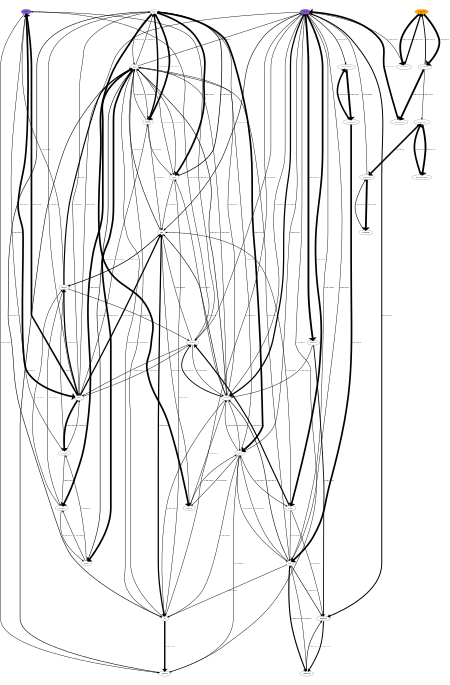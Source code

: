 digraph {
    graph [b="0,0,1558,558", rankdir=TB, center=true, splines=True, size="3,5!", dpi=400, ratio="fill"];
	NO -> N2 [label="7.6E-01%" fontcolor=black fontname=serif fontsize=16 penwidth=3]
	NO -> NNH [label="2.2E-01%" fontcolor=black fontname=serif fontsize=16 penwidth=3]
	NO -> HONO [label="9.9E+01%" fontcolor=black fontname=serif fontsize=16 penwidth=12]
	NO -> N [label="9.5E-01%" fontcolor=black fontname=serif fontsize=16 penwidth=3]
	NO -> N2O [label="1.8E-01%" fontcolor=black fontname=serif fontsize=16 penwidth=3]
	NO -> NO2 [label="9.9E+01%" fontcolor=black fontname=serif fontsize=16 penwidth=12]
	NO -> HCN [label="2.7E+00%" fontcolor=black fontname=serif fontsize=16 penwidth=3]
	NO -> NCO [label="7.3E-02%" fontcolor=black fontname=serif fontsize=16 penwidth=3]
	NO -> H2CN [label="1.8E+01%" fontcolor=black fontname=serif fontsize=16 penwidth=4]
	HCN -> NH2 [label="4.3E-02%" fontcolor=black fontname=serif fontsize=16 penwidth=3]
	HCN -> NH [label="1.6E+01%" fontcolor=black fontname=serif fontsize=16 penwidth=4]
	HCN -> HNC [label="1.0E+02%" fontcolor=black fontname=serif fontsize=16 penwidth=12]
	HCN -> CN [label="5.7E+00%" fontcolor=black fontname=serif fontsize=16 penwidth=3]
	HCN -> HNCO [label="8.3E+00%" fontcolor=black fontname=serif fontsize=16 penwidth=3]
	HCN -> NCO [label="6.8E+01%" fontcolor=black fontname=serif fontsize=16 penwidth=9]
	HCN -> CH2CHCN [label="1.5E+01%" fontcolor=black fontname=serif fontsize=16 penwidth=4]
	HCN -> HOCN [label="1.0E+02%" fontcolor=black fontname=serif fontsize=16 penwidth=13]
	HCN -> CH3CN [label="4.6E+01%" fontcolor=black fontname=serif fontsize=16 penwidth=7]
	C5H5N -> C5H4N [label="1.0E+02%" fontcolor=black fontname=serif fontsize=16 penwidth=13]
	C5H5N -> C5H5NO [label="1.0E+02%" fontcolor=black fontname=serif fontsize=16 penwidth=13]
	NH3 -> NH2 [label="1.0E+02%" fontcolor=black fontname=serif fontsize=16 penwidth=12]
	NH3 -> HNCO [label="2.0E-01%" fontcolor=black fontname=serif fontsize=16 penwidth=3]
	NH3 -> H2CN [label="1.0E+01%" fontcolor=black fontname=serif fontsize=16 penwidth=3]
	NCO -> N2 [label="3.5E-01%" fontcolor=black fontname=serif fontsize=16 penwidth=3]
	NCO -> NH [label="1.1E+01%" fontcolor=black fontname=serif fontsize=16 penwidth=4]
	NCO -> N [label="5.3E+00%" fontcolor=black fontname=serif fontsize=16 penwidth=3]
	NCO -> N2O [label="1.8E-01%" fontcolor=black fontname=serif fontsize=16 penwidth=3]
	NCO -> NO [label="1.7E+01%" fontcolor=black fontname=serif fontsize=16 penwidth=4]
	NCO -> HCN [label="6.6E-02%" fontcolor=black fontname=serif fontsize=16 penwidth=3]
	NCO -> HNCO [label="3.8E+01%" fontcolor=black fontname=serif fontsize=16 penwidth=6]
	NCO -> NCN [label="4.0E-02%" fontcolor=black fontname=serif fontsize=16 penwidth=3]
	N2O -> N2 [label="2.2E+01%" fontcolor=black fontname=serif fontsize=16 penwidth=5]
	N2O -> NH [label="3.8E-01%" fontcolor=black fontname=serif fontsize=16 penwidth=3]
	N2O -> N [label="4.9E-02%" fontcolor=black fontname=serif fontsize=16 penwidth=3]
	N2O -> NO [label="2.7E+00%" fontcolor=black fontname=serif fontsize=16 penwidth=3]
	NNH -> N2 [label="7.6E+01%" fontcolor=black fontname=serif fontsize=16 penwidth=10]
	NNH -> NH [label="2.3E-01%" fontcolor=black fontname=serif fontsize=16 penwidth=3]
	NNH -> N2O [label="3.2E-01%" fontcolor=black fontname=serif fontsize=16 penwidth=3]
	NNH -> NO [label="5.4E-02%" fontcolor=black fontname=serif fontsize=16 penwidth=3]
	N2 -> NNH [label="1.0E+02%" fontcolor=black fontname=serif fontsize=16 penwidth=12]
	N2 -> NH2 [label="1.6E-01%" fontcolor=black fontname=serif fontsize=16 penwidth=3]
	N2 -> N [label="1.6E+01%" fontcolor=black fontname=serif fontsize=16 penwidth=4]
	N2 -> N2O [label="9.9E+01%" fontcolor=black fontname=serif fontsize=16 penwidth=12]
	N2 -> NO [label="3.0E-01%" fontcolor=black fontname=serif fontsize=16 penwidth=3]
	N2 -> NCN [label="9.7E+01%" fontcolor=black fontname=serif fontsize=16 penwidth=12]
	N2 -> HNCN [label="9.2E+01%" fontcolor=black fontname=serif fontsize=16 penwidth=12]
	N -> NO [label="1.3E+00%" fontcolor=black fontname=serif fontsize=16 penwidth=3]
	N -> HCN [label="4.1E-02%" fontcolor=black fontname=serif fontsize=16 penwidth=3]
	N -> H2CN [label="7.1E+01%" fontcolor=black fontname=serif fontsize=16 penwidth=10]
	NO2 -> HONO [label="1.1E+00%" fontcolor=black fontname=serif fontsize=16 penwidth=3]
	NO2 -> H2NO [label="8.6E-02%" fontcolor=black fontname=serif fontsize=16 penwidth=3]
	NO2 -> NO [label="1.4E+01%" fontcolor=black fontname=serif fontsize=16 penwidth=4]
	HONO -> HNO [label="1.3E-02%" fontcolor=black fontname=serif fontsize=16 penwidth=3]
	HONO -> NO2 [label="8.0E-01%" fontcolor=black fontname=serif fontsize=16 penwidth=3]
	H2CN -> HCN [label="1.1E-01%" fontcolor=black fontname=serif fontsize=16 penwidth=3]
	NH2 -> N2 [label="4.2E-01%" fontcolor=black fontname=serif fontsize=16 penwidth=3]
	NH2 -> NNH [label="2.2E-01%" fontcolor=black fontname=serif fontsize=16 penwidth=3]
	NH2 -> NH [label="6.7E+01%" fontcolor=black fontname=serif fontsize=16 penwidth=9]
	NH2 -> HNO [label="7.0E+01%" fontcolor=black fontname=serif fontsize=16 penwidth=9]
	NH2 -> H2NO [label="1.0E+02%" fontcolor=black fontname=serif fontsize=16 penwidth=12]
	NH2 -> NH3 [label="1.0E+02%" fontcolor=black fontname=serif fontsize=16 penwidth=12]
	NH2 -> HNCO [label="3.1E-02%" fontcolor=black fontname=serif fontsize=16 penwidth=3]
	NH -> HNO [label="2.3E+01%" fontcolor=black fontname=serif fontsize=16 penwidth=5]
	NH -> N [label="6.2E+01%" fontcolor=black fontname=serif fontsize=16 penwidth=9]
	NH -> NO [label="1.2E+01%" fontcolor=black fontname=serif fontsize=16 penwidth=4]
	HNC -> NH [label="2.2E+00%" fontcolor=black fontname=serif fontsize=16 penwidth=3]
	HNC -> CN [label="5.1E-02%" fontcolor=black fontname=serif fontsize=16 penwidth=3]
	HNC -> HNCO [label="5.3E+01%" fontcolor=black fontname=serif fontsize=16 penwidth=8]
	HNC -> CH3CN [label="2.3E-01%" fontcolor=black fontname=serif fontsize=16 penwidth=3]
	CN -> N [label="9.5E+00%" fontcolor=black fontname=serif fontsize=16 penwidth=3]
	CN -> NO [label="9.4E-01%" fontcolor=black fontname=serif fontsize=16 penwidth=3]
	CN -> HCN [label="2.2E-01%" fontcolor=black fontname=serif fontsize=16 penwidth=3]
	CN -> NCO [label="1.8E+01%" fontcolor=black fontname=serif fontsize=16 penwidth=4]
	CN -> NCN [label="4.0E-02%" fontcolor=black fontname=serif fontsize=16 penwidth=3]
	CN -> CH3CN [label="1.0E+01%" fontcolor=black fontname=serif fontsize=16 penwidth=4]
	CN -> CH2CN [label="5.9E+01%" fontcolor=black fontname=serif fontsize=16 penwidth=8]
	HNCO -> NH2 [label="1.9E-01%" fontcolor=black fontname=serif fontsize=16 penwidth=3]
	HNCO -> NH [label="3.4E+00%" fontcolor=black fontname=serif fontsize=16 penwidth=3]
	HNCO -> NH3 [label="1.3E-02%" fontcolor=black fontname=serif fontsize=16 penwidth=3]
	HNCO -> NCO [label="5.6E+00%" fontcolor=black fontname=serif fontsize=16 penwidth=3]
	CH2CHCN -> CHCHCN [label="1.0E+02%" fontcolor=black fontname=serif fontsize=16 penwidth=13]
	HOCN -> NCO [label="7.6E+00%" fontcolor=black fontname=serif fontsize=16 penwidth=3]
	HOCN -> CH3CN [label="3.2E+01%" fontcolor=black fontname=serif fontsize=16 penwidth=6]
	CH3CN -> CH2CN [label="4.1E+01%" fontcolor=black fontname=serif fontsize=16 penwidth=7]
	C5H4N -> C5H5N [label="3.4E+01%" fontcolor=black fontname=serif fontsize=16 penwidth=6]
	C5H4N -> C5H4NO [label="1.2E-01%" fontcolor=black fontname=serif fontsize=16 penwidth=3]
	C5H4N -> C5H4NO2 [label="1.0E+02%" fontcolor=black fontname=serif fontsize=16 penwidth=13]
	C5H5NO -> HCN [label="1.6E+00%" fontcolor=black fontname=serif fontsize=16 penwidth=3]
	C5H5NO -> C5H5N [label="6.6E+01%" fontcolor=black fontname=serif fontsize=16 penwidth=9]
	NCN -> N [label="5.9E+00%" fontcolor=black fontname=serif fontsize=16 penwidth=3]
	NCN -> NO [label="4.2E-01%" fontcolor=black fontname=serif fontsize=16 penwidth=3]
	NCN -> HCN [label="9.4E-01%" fontcolor=black fontname=serif fontsize=16 penwidth=3]
	NCN -> HNC [label="2.6E-02%" fontcolor=black fontname=serif fontsize=16 penwidth=3]
	NCN -> CN [label="1.1E+00%" fontcolor=black fontname=serif fontsize=16 penwidth=3]
	NCN -> NCO [label="1.1E-02%" fontcolor=black fontname=serif fontsize=16 penwidth=3]
	NCN -> H2CN [label="1.1E+00%" fontcolor=black fontname=serif fontsize=16 penwidth=3]
	NCN -> HNCN [label="8.1E+00%" fontcolor=black fontname=serif fontsize=16 penwidth=3]
	HNCN -> NH [label="8.1E-02%" fontcolor=black fontname=serif fontsize=16 penwidth=3]
	HNCN -> NCO [label="8.9E-02%" fontcolor=black fontname=serif fontsize=16 penwidth=3]
	HNCN -> NCN [label="3.1E+00%" fontcolor=black fontname=serif fontsize=16 penwidth=3]
	H2NO -> NH2 [label="4.3E-02%" fontcolor=black fontname=serif fontsize=16 penwidth=3]
	H2NO -> HNO [label="7.6E+00%" fontcolor=black fontname=serif fontsize=16 penwidth=3]
	H2NO -> HONO [label="3.6E-02%" fontcolor=black fontname=serif fontsize=16 penwidth=3]
	H2NO -> NH3 [label="2.5E-02%" fontcolor=black fontname=serif fontsize=16 penwidth=3]
	HNO -> HONO [label="1.3E-01%" fontcolor=black fontname=serif fontsize=16 penwidth=3]
	HNO -> NH3 [label="2.4E-02%" fontcolor=black fontname=serif fontsize=16 penwidth=3]
	HNO -> NO [label="5.1E+01%" fontcolor=black fontname=serif fontsize=16 penwidth=8]
	HNO -> HNCO [label="2.9E-02%" fontcolor=black fontname=serif fontsize=16 penwidth=3]
	CH2CN -> CN [label="1.8E-02%" fontcolor=black fontname=serif fontsize=16 penwidth=3]
	CH2CN -> CH3CN [label="1.2E+01%" fontcolor=black fontname=serif fontsize=16 penwidth=4]
	CHCHCN -> CN [label="9.3E+01%" fontcolor=black fontname=serif fontsize=16 penwidth=12]
	CHCHCN -> CH2CHCN [label="8.5E+01%" fontcolor=black fontname=serif fontsize=16 penwidth=11]
	C5H4NO -> PYRLYL [label="8.8E+01%" fontcolor=black fontname=serif fontsize=16 penwidth=11]
	C5H4NO -> BNC4H4CO [label="1.0E+02%" fontcolor=black fontname=serif fontsize=16 penwidth=13]
	C5H4NO2 -> HCN [label="9.2E+01%" fontcolor=black fontname=serif fontsize=16 penwidth=12]
	PYRLYL -> HCN [label="2.5E+00%" fontcolor=black fontname=serif fontsize=16 penwidth=3]
	PYRLYL -> C4H5N [label="1.0E+02%" fontcolor=black fontname=serif fontsize=16 penwidth=13]
	BNC4H4CO -> C5H4NO [label="1.0E+02%" fontcolor=black fontname=serif fontsize=16 penwidth=12]
	C4H5N -> PYRLYL [label="1.2E+01%" fontcolor=black fontname=serif fontsize=16 penwidth=4]
	NO [fontname=serif fontsize=16]
	HCN [fontname=serif fontsize=16]
	C5H5N [fontname=serif fontsize=16]
	NH3 [fontname=serif fontsize=16]
	NCO [fontname=serif fontsize=16]
	N2O [fontname=serif fontsize=16]
	NNH [fontname=serif fontsize=16]
	N2 [fontname=serif fontsize=16]
	N [fontname=serif fontsize=16]
	NO2 [fontname=serif fontsize=16]
	HONO [fontname=serif fontsize=16]
	H2CN [fontname=serif fontsize=16]
	NH2 [fontname=serif fontsize=16]
	NH [fontname=serif fontsize=16]
	HNC [fontname=serif fontsize=16]
	CN [fontname=serif fontsize=16]
	HNCO [fontname=serif fontsize=16]
	CH2CHCN [fontname=serif fontsize=16]
	HOCN [fontname=serif fontsize=16]
	CH3CN [fontname=serif fontsize=16]
	C5H4N [fontname=serif fontsize=16]
	C5H5NO [fontname=serif fontsize=16]
	NCN [fontname=serif fontsize=16]
	HNCN [fontname=serif fontsize=16]
	H2NO [fontname=serif fontsize=16]
	HNO [fontname=serif fontsize=16]
	CH2CN [fontname=serif fontsize=16]
	CHCHCN [fontname=serif fontsize=16]
	C5H4NO [fontname=serif fontsize=16]
	C5H4NO2 [fontname=serif fontsize=16]
	PYRLYL [fontname=serif fontsize=16]
	BNC4H4CO [fontname=serif fontsize=16]
	C4H5N [fontname=serif fontsize=16]
	HCN [color="#500dbab1" fillcolor="#500dbab1" style=filled]
	NH3 [color="#500dbab1" fillcolor="#500dbab1" style=filled]
	C5H5N [color=orange fillcolor=orange style=filled]

    {rank="source"; C5H5N,NH3,HCN,N2}
}